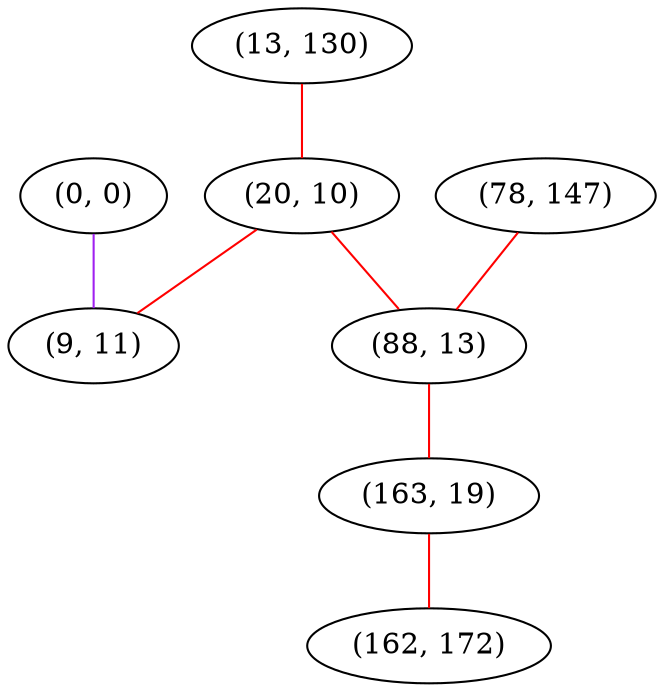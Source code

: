 graph "" {
"(0, 0)";
"(13, 130)";
"(78, 147)";
"(20, 10)";
"(9, 11)";
"(88, 13)";
"(163, 19)";
"(162, 172)";
"(0, 0)" -- "(9, 11)"  [color=purple, key=0, weight=4];
"(13, 130)" -- "(20, 10)"  [color=red, key=0, weight=1];
"(78, 147)" -- "(88, 13)"  [color=red, key=0, weight=1];
"(20, 10)" -- "(88, 13)"  [color=red, key=0, weight=1];
"(20, 10)" -- "(9, 11)"  [color=red, key=0, weight=1];
"(88, 13)" -- "(163, 19)"  [color=red, key=0, weight=1];
"(163, 19)" -- "(162, 172)"  [color=red, key=0, weight=1];
}
